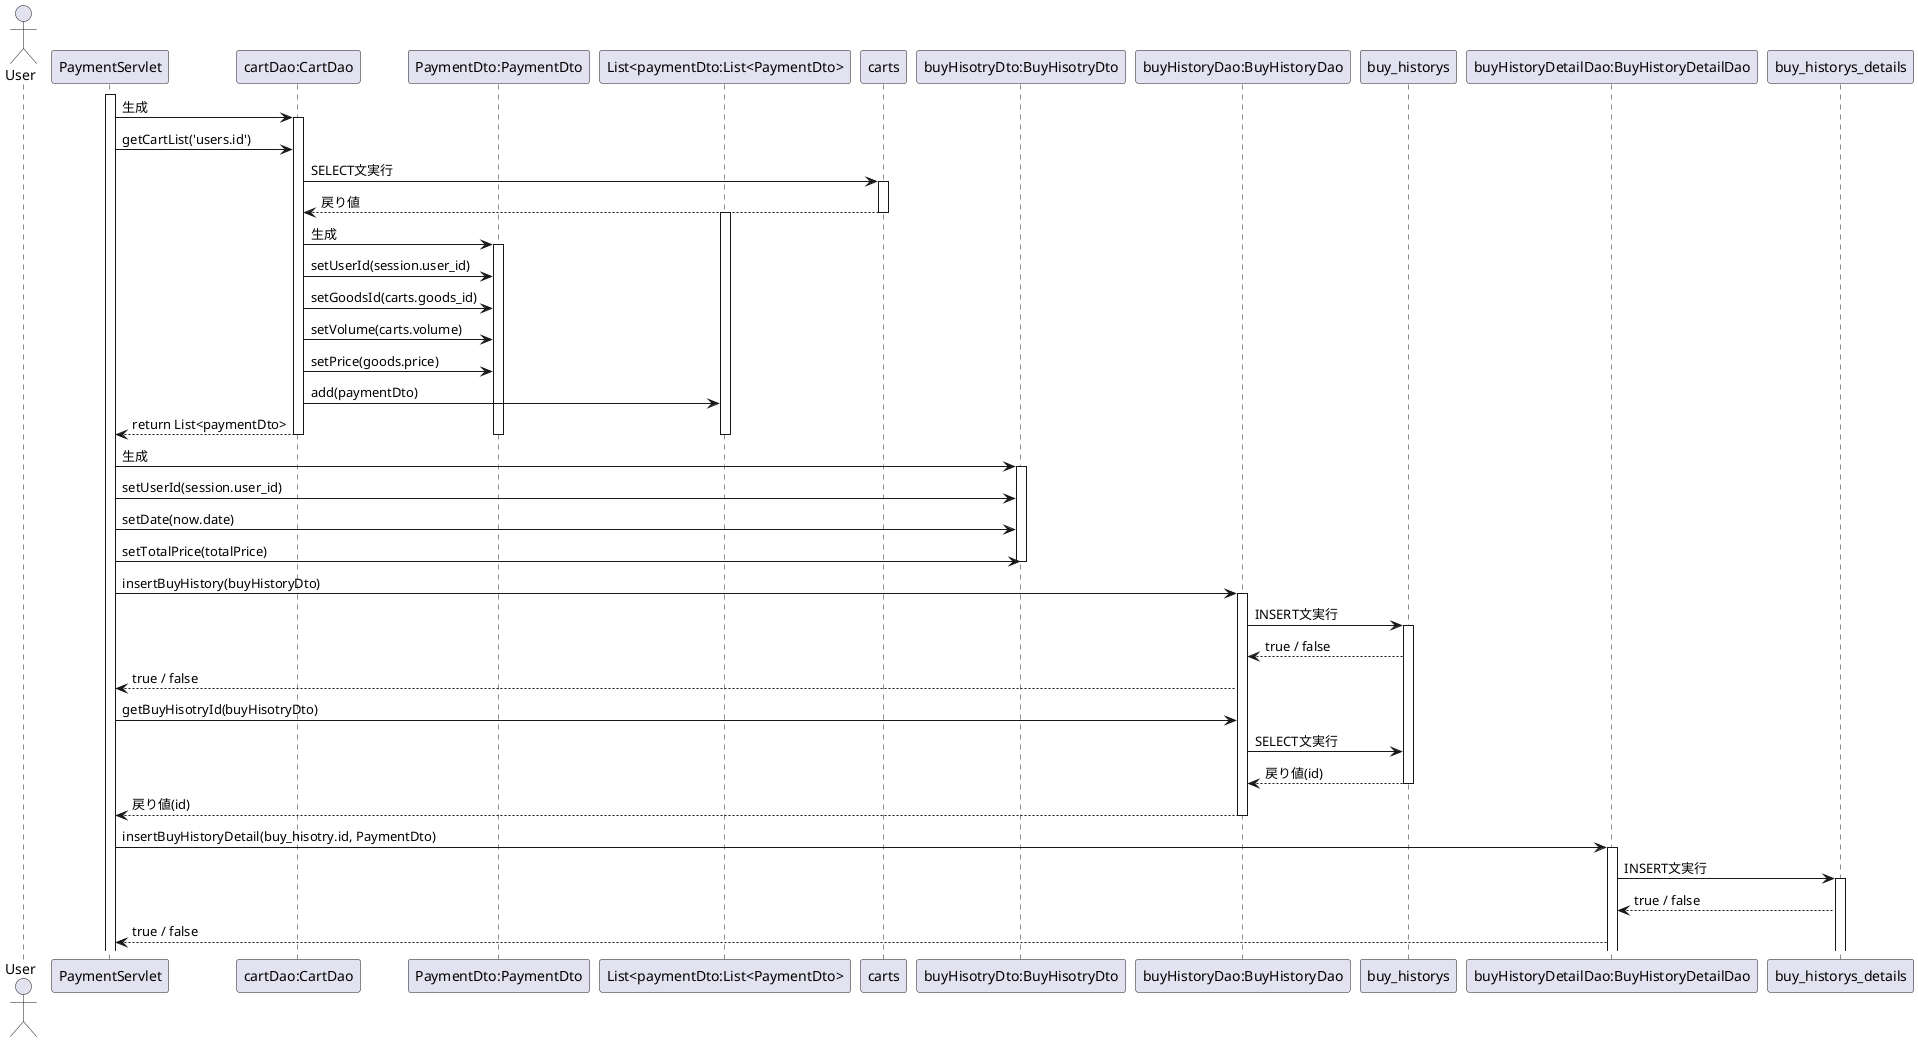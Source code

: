 @startuml
actor User
participant "PaymentServlet" as A
participant "cartDao:CartDao" as B
participant "PaymentDto:PaymentDto" as G
participant "List<paymentDto:List<PaymentDto>" as H
participant "carts" as C
participant "buyHisotryDto:BuyHisotryDto" as J
participant "buyHistoryDao:BuyHistoryDao" as I
participant "buy_historys" as D
participant "buyHistoryDetailDao:BuyHistoryDetailDao" as E
participant "buy_historys_details" as K
activate A
A -> B: 生成
activate B
A -> B: getCartList('users.id')
B -> C: SELECT文実行
activate C
C --> B: 戻り値
deactivate C
activate H
B -> G: 生成
activate G
B -> G: setUserId(session.user_id)
B -> G: setGoodsId(carts.goods_id)
B -> G: setVolume(carts.volume)
B -> G: setPrice(goods.price)
B -> H: add(paymentDto)
B --> A: return List<paymentDto>
deactivate G
deactivate H
deactivate B
A -> J:生成
activate J
A -> J: setUserId(session.user_id)
A -> J: setDate(now.date)
A -> J: setTotalPrice(totalPrice)
deactivate J
A -> I: insertBuyHistory(buyHistoryDto)
activate I
I -> D: INSERT文実行
activate D
D --> I: true / false
I --> A: true / false
A -> I: getBuyHisotryId(buyHisotryDto)
I -> D: SELECT文実行
D --> I: 戻り値(id)
deactivate D
I --> A: 戻り値(id)
deactivate I
A -> E: insertBuyHistoryDetail(buy_hisotry.id, PaymentDto) 
activate E
E -> K: INSERT文実行
activate K
K --> E: true / false
E --> A: true / false
@enduml